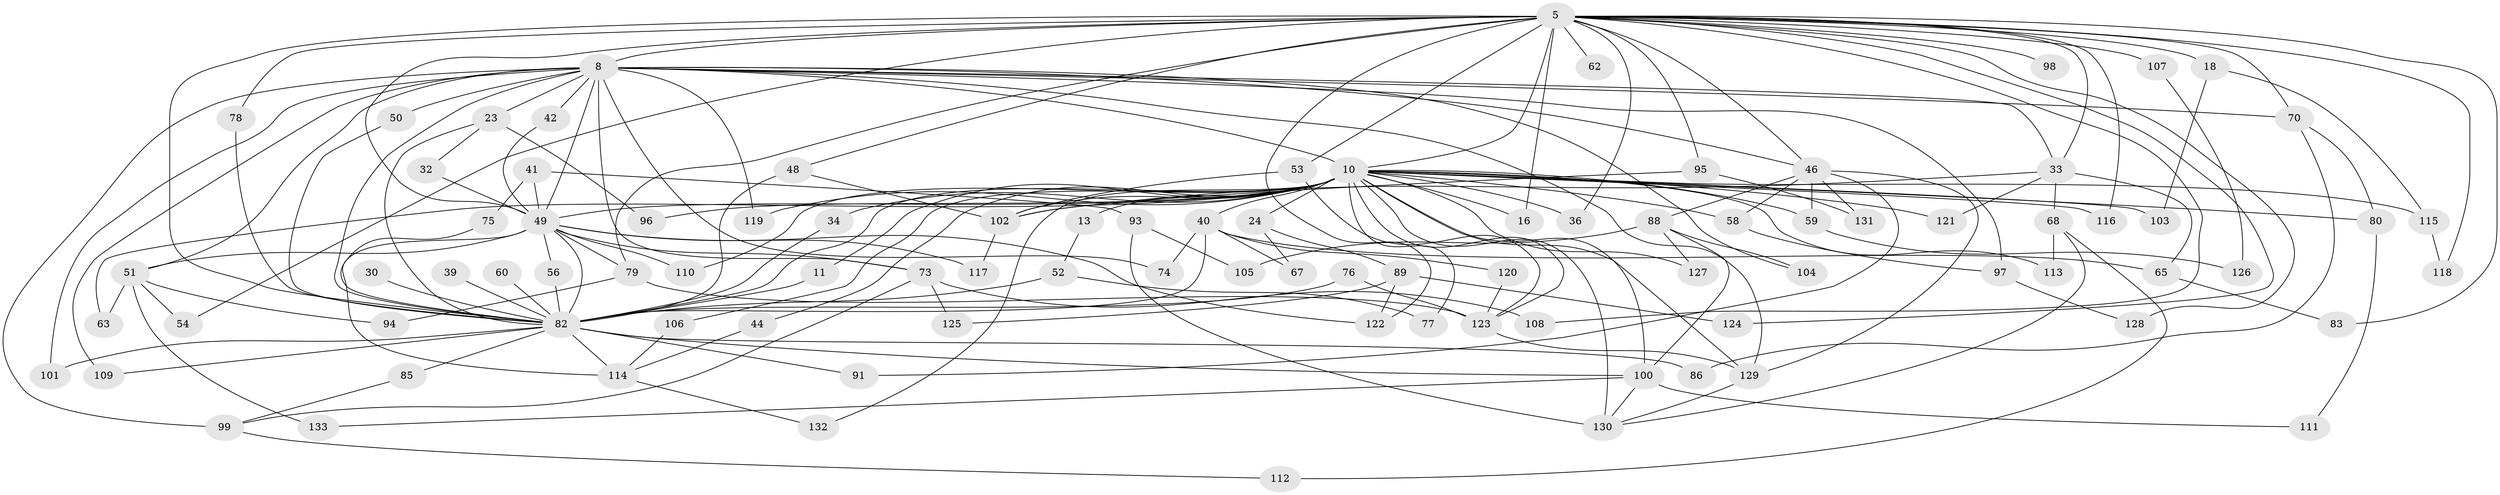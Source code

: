 // original degree distribution, {27: 0.007518796992481203, 15: 0.007518796992481203, 17: 0.007518796992481203, 28: 0.007518796992481203, 22: 0.007518796992481203, 23: 0.007518796992481203, 25: 0.007518796992481203, 16: 0.007518796992481203, 24: 0.007518796992481203, 33: 0.007518796992481203, 2: 0.5488721804511278, 6: 0.03007518796992481, 3: 0.17293233082706766, 5: 0.06015037593984962, 4: 0.09022556390977443, 9: 0.015037593984962405, 7: 0.007518796992481203}
// Generated by graph-tools (version 1.1) at 2025/46/03/04/25 21:46:33]
// undirected, 93 vertices, 181 edges
graph export_dot {
graph [start="1"]
  node [color=gray90,style=filled];
  5 [super="+1"];
  8 [super="+7"];
  10 [super="+4"];
  11;
  13;
  16;
  18;
  23;
  24;
  30;
  32;
  33 [super="+29"];
  34;
  36;
  39;
  40 [super="+17"];
  41;
  42;
  44;
  46 [super="+35"];
  48 [super="+31"];
  49 [super="+37+3"];
  50;
  51 [super="+26"];
  52;
  53 [super="+45"];
  54;
  56;
  58;
  59;
  60;
  62;
  63;
  65;
  67;
  68;
  70 [super="+25"];
  73 [super="+20"];
  74;
  75;
  76 [super="+69"];
  77;
  78;
  79 [super="+15"];
  80;
  82 [super="+43+27"];
  83 [super="+72"];
  85;
  86;
  88;
  89;
  91;
  93;
  94;
  95;
  96;
  97 [super="+64"];
  98;
  99 [super="+57"];
  100 [super="+28+81"];
  101;
  102 [super="+38"];
  103;
  104;
  105;
  106;
  107 [super="+92"];
  108;
  109;
  110;
  111;
  112;
  113;
  114 [super="+21"];
  115;
  116;
  117;
  118;
  119;
  120;
  121;
  122 [super="+87"];
  123 [super="+90"];
  124;
  125;
  126;
  127;
  128;
  129 [super="+84+55"];
  130 [super="+14+12"];
  131;
  132;
  133;
  5 -- 8 [weight=4];
  5 -- 10 [weight=4];
  5 -- 16;
  5 -- 18 [weight=2];
  5 -- 33 [weight=2];
  5 -- 36;
  5 -- 53;
  5 -- 62 [weight=2];
  5 -- 95;
  5 -- 98 [weight=2];
  5 -- 107 [weight=3];
  5 -- 118;
  5 -- 128;
  5 -- 70 [weight=2];
  5 -- 78;
  5 -- 82 [weight=5];
  5 -- 83 [weight=2];
  5 -- 108;
  5 -- 116;
  5 -- 54;
  5 -- 124;
  5 -- 122;
  5 -- 79;
  5 -- 46;
  5 -- 48;
  5 -- 49 [weight=4];
  8 -- 10 [weight=4];
  8 -- 23;
  8 -- 42;
  8 -- 74;
  8 -- 97 [weight=2];
  8 -- 99 [weight=3];
  8 -- 119;
  8 -- 70;
  8 -- 33;
  8 -- 101;
  8 -- 104;
  8 -- 109;
  8 -- 46 [weight=2];
  8 -- 50;
  8 -- 51 [weight=2];
  8 -- 73;
  8 -- 49 [weight=5];
  8 -- 82 [weight=5];
  8 -- 129;
  10 -- 13 [weight=2];
  10 -- 16;
  10 -- 24 [weight=2];
  10 -- 34;
  10 -- 36;
  10 -- 40 [weight=2];
  10 -- 58;
  10 -- 59;
  10 -- 63;
  10 -- 80;
  10 -- 102 [weight=2];
  10 -- 103;
  10 -- 113;
  10 -- 115;
  10 -- 123 [weight=5];
  10 -- 127;
  10 -- 132;
  10 -- 130 [weight=4];
  10 -- 11;
  10 -- 77;
  10 -- 96;
  10 -- 106;
  10 -- 44;
  10 -- 110;
  10 -- 116;
  10 -- 119;
  10 -- 121;
  10 -- 49 [weight=5];
  10 -- 82 [weight=6];
  10 -- 100;
  10 -- 129;
  11 -- 82;
  13 -- 52;
  18 -- 103;
  18 -- 115;
  23 -- 32;
  23 -- 96;
  23 -- 82;
  24 -- 67;
  24 -- 89;
  30 -- 82 [weight=2];
  32 -- 49;
  33 -- 65;
  33 -- 68;
  33 -- 121;
  33 -- 102;
  34 -- 82;
  39 -- 82;
  40 -- 65;
  40 -- 67;
  40 -- 74;
  40 -- 120;
  40 -- 82;
  41 -- 75;
  41 -- 93;
  41 -- 49 [weight=2];
  42 -- 49;
  44 -- 114;
  46 -- 131;
  46 -- 59;
  46 -- 88;
  46 -- 58;
  46 -- 91;
  46 -- 129;
  48 -- 102;
  48 -- 82;
  49 -- 73;
  49 -- 79 [weight=2];
  49 -- 110;
  49 -- 114;
  49 -- 51;
  49 -- 117;
  49 -- 56;
  49 -- 122;
  49 -- 82 [weight=4];
  50 -- 82;
  51 -- 54;
  51 -- 133;
  51 -- 94;
  51 -- 63;
  52 -- 77;
  52 -- 82;
  53 -- 123;
  53 -- 102;
  56 -- 82;
  58 -- 97;
  59 -- 126;
  60 -- 82 [weight=2];
  65 -- 83;
  68 -- 112;
  68 -- 113;
  68 -- 130;
  70 -- 86;
  70 -- 80;
  73 -- 99;
  73 -- 108;
  73 -- 125;
  75 -- 82;
  76 -- 123;
  76 -- 82 [weight=2];
  78 -- 82;
  79 -- 94;
  79 -- 123;
  80 -- 111;
  82 -- 85;
  82 -- 86;
  82 -- 91;
  82 -- 100 [weight=2];
  82 -- 101;
  82 -- 109;
  82 -- 114 [weight=2];
  85 -- 99;
  88 -- 104;
  88 -- 105;
  88 -- 127;
  88 -- 100;
  89 -- 122 [weight=2];
  89 -- 124;
  89 -- 125;
  93 -- 105;
  93 -- 130;
  95 -- 131;
  95 -- 102;
  97 -- 128;
  99 -- 112;
  100 -- 130 [weight=2];
  100 -- 111;
  100 -- 133;
  102 -- 117;
  106 -- 114;
  107 -- 126;
  114 -- 132;
  115 -- 118;
  120 -- 123;
  123 -- 129;
  129 -- 130;
}
